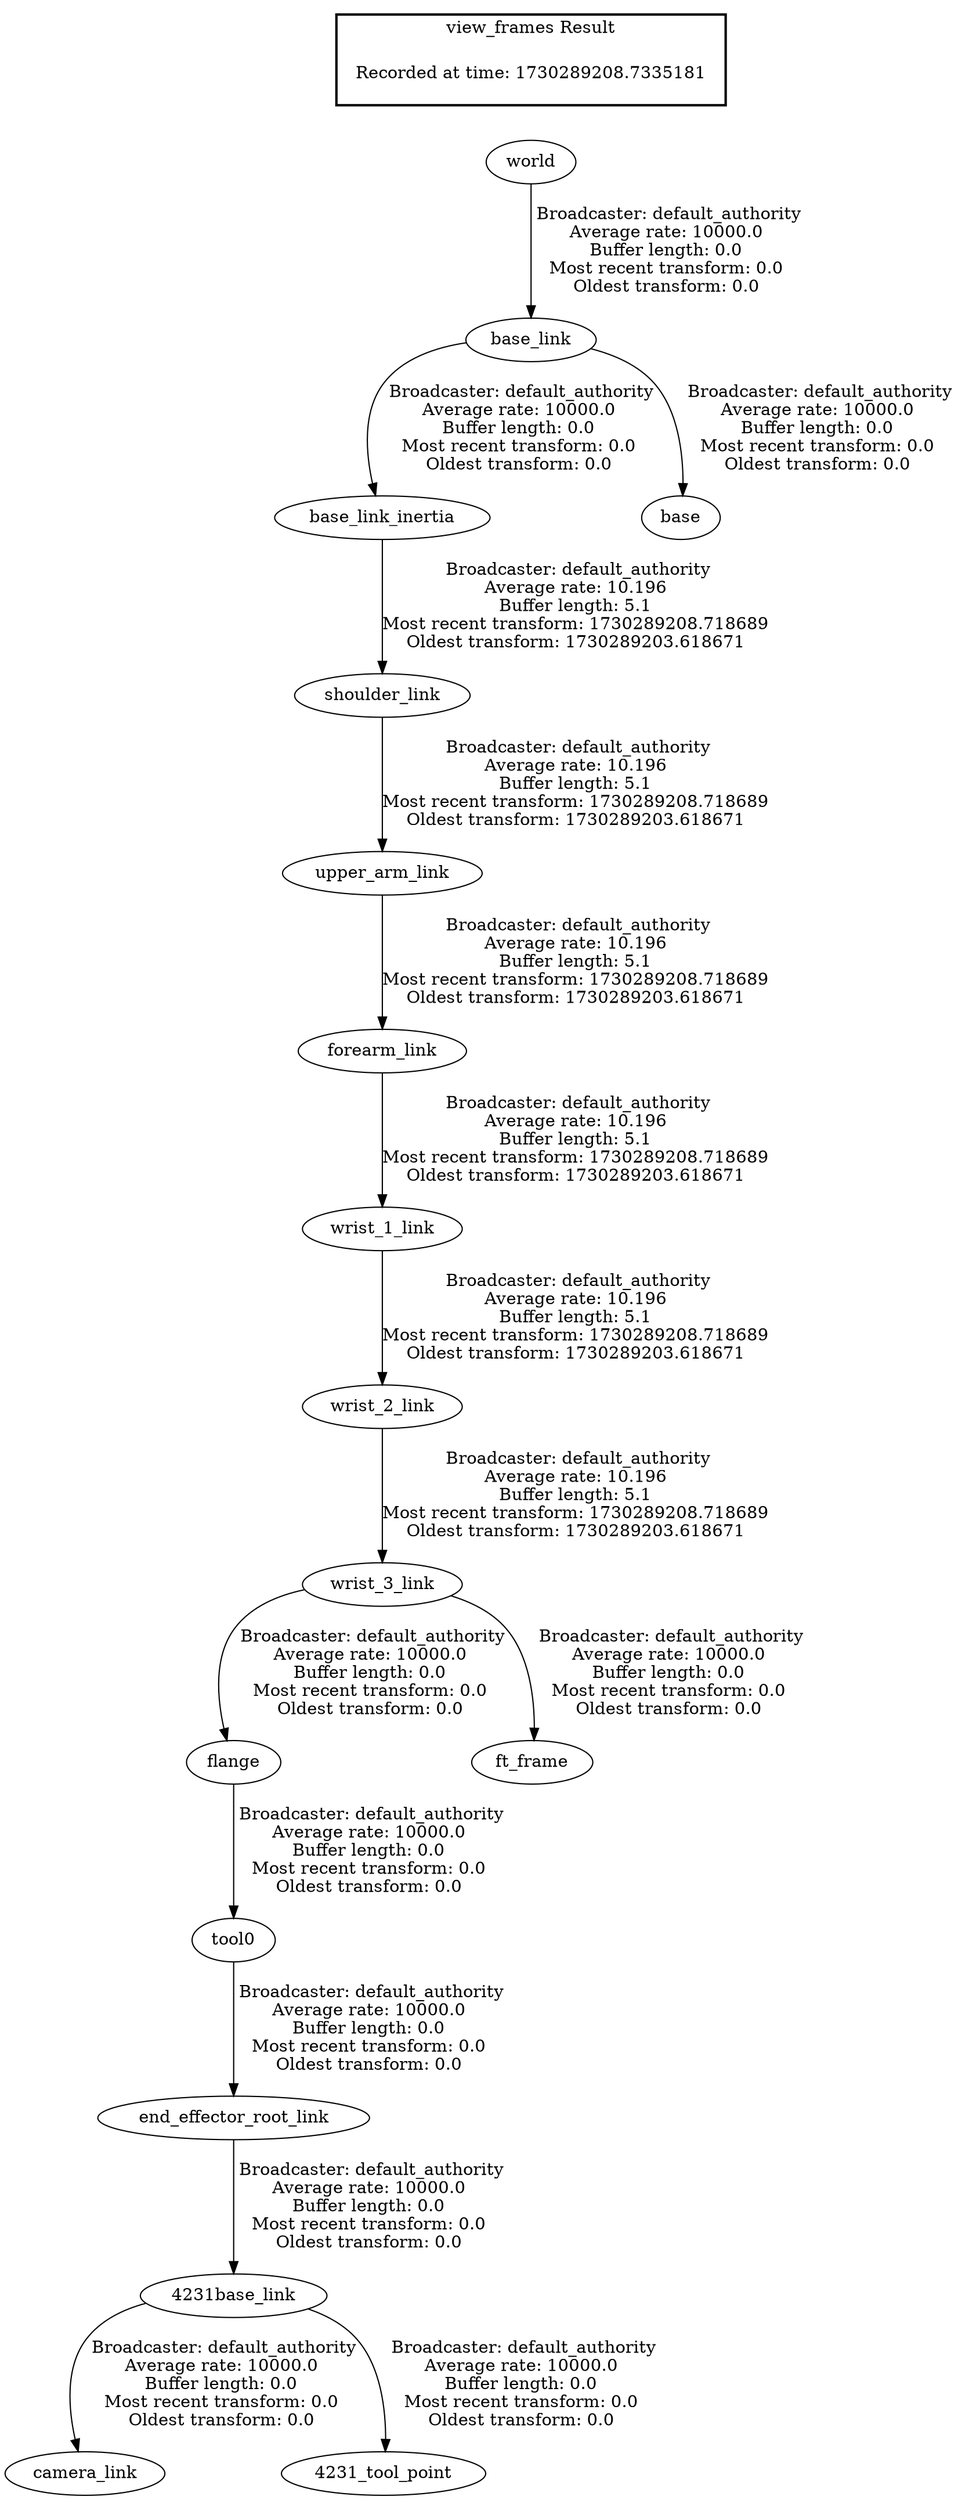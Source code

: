 digraph G {
"upper_arm_link" -> "forearm_link"[label=" Broadcaster: default_authority\nAverage rate: 10.196\nBuffer length: 5.1\nMost recent transform: 1730289208.718689\nOldest transform: 1730289203.618671\n"];
"shoulder_link" -> "upper_arm_link"[label=" Broadcaster: default_authority\nAverage rate: 10.196\nBuffer length: 5.1\nMost recent transform: 1730289208.718689\nOldest transform: 1730289203.618671\n"];
"base_link_inertia" -> "shoulder_link"[label=" Broadcaster: default_authority\nAverage rate: 10.196\nBuffer length: 5.1\nMost recent transform: 1730289208.718689\nOldest transform: 1730289203.618671\n"];
"base_link" -> "base_link_inertia"[label=" Broadcaster: default_authority\nAverage rate: 10000.0\nBuffer length: 0.0\nMost recent transform: 0.0\nOldest transform: 0.0\n"];
"forearm_link" -> "wrist_1_link"[label=" Broadcaster: default_authority\nAverage rate: 10.196\nBuffer length: 5.1\nMost recent transform: 1730289208.718689\nOldest transform: 1730289203.618671\n"];
"wrist_1_link" -> "wrist_2_link"[label=" Broadcaster: default_authority\nAverage rate: 10.196\nBuffer length: 5.1\nMost recent transform: 1730289208.718689\nOldest transform: 1730289203.618671\n"];
"wrist_2_link" -> "wrist_3_link"[label=" Broadcaster: default_authority\nAverage rate: 10.196\nBuffer length: 5.1\nMost recent transform: 1730289208.718689\nOldest transform: 1730289203.618671\n"];
"4231base_link" -> "camera_link"[label=" Broadcaster: default_authority\nAverage rate: 10000.0\nBuffer length: 0.0\nMost recent transform: 0.0\nOldest transform: 0.0\n"];
"end_effector_root_link" -> "4231base_link"[label=" Broadcaster: default_authority\nAverage rate: 10000.0\nBuffer length: 0.0\nMost recent transform: 0.0\nOldest transform: 0.0\n"];
"4231base_link" -> "4231_tool_point"[label=" Broadcaster: default_authority\nAverage rate: 10000.0\nBuffer length: 0.0\nMost recent transform: 0.0\nOldest transform: 0.0\n"];
"tool0" -> "end_effector_root_link"[label=" Broadcaster: default_authority\nAverage rate: 10000.0\nBuffer length: 0.0\nMost recent transform: 0.0\nOldest transform: 0.0\n"];
"world" -> "base_link"[label=" Broadcaster: default_authority\nAverage rate: 10000.0\nBuffer length: 0.0\nMost recent transform: 0.0\nOldest transform: 0.0\n"];
"base_link" -> "base"[label=" Broadcaster: default_authority\nAverage rate: 10000.0\nBuffer length: 0.0\nMost recent transform: 0.0\nOldest transform: 0.0\n"];
"flange" -> "tool0"[label=" Broadcaster: default_authority\nAverage rate: 10000.0\nBuffer length: 0.0\nMost recent transform: 0.0\nOldest transform: 0.0\n"];
"wrist_3_link" -> "flange"[label=" Broadcaster: default_authority\nAverage rate: 10000.0\nBuffer length: 0.0\nMost recent transform: 0.0\nOldest transform: 0.0\n"];
"wrist_3_link" -> "ft_frame"[label=" Broadcaster: default_authority\nAverage rate: 10000.0\nBuffer length: 0.0\nMost recent transform: 0.0\nOldest transform: 0.0\n"];
edge [style=invis];
 subgraph cluster_legend { style=bold; color=black; label ="view_frames Result";
"Recorded at time: 1730289208.7335181"[ shape=plaintext ] ;
}->"world";
}